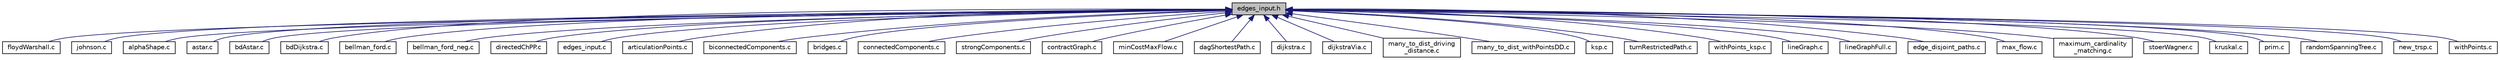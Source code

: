 digraph "edges_input.h"
{
  edge [fontname="Helvetica",fontsize="10",labelfontname="Helvetica",labelfontsize="10"];
  node [fontname="Helvetica",fontsize="10",shape=record];
  Node9 [label="edges_input.h",height=0.2,width=0.4,color="black", fillcolor="grey75", style="filled", fontcolor="black"];
  Node9 -> Node10 [dir="back",color="midnightblue",fontsize="10",style="solid",fontname="Helvetica"];
  Node10 [label="floydWarshall.c",height=0.2,width=0.4,color="black", fillcolor="white", style="filled",URL="$floydWarshall_8c.html"];
  Node9 -> Node11 [dir="back",color="midnightblue",fontsize="10",style="solid",fontname="Helvetica"];
  Node11 [label="johnson.c",height=0.2,width=0.4,color="black", fillcolor="white", style="filled",URL="$johnson_8c.html"];
  Node9 -> Node12 [dir="back",color="midnightblue",fontsize="10",style="solid",fontname="Helvetica"];
  Node12 [label="alphaShape.c",height=0.2,width=0.4,color="black", fillcolor="white", style="filled",URL="$alphaShape_8c.html"];
  Node9 -> Node13 [dir="back",color="midnightblue",fontsize="10",style="solid",fontname="Helvetica"];
  Node13 [label="astar.c",height=0.2,width=0.4,color="black", fillcolor="white", style="filled",URL="$astar_8c.html"];
  Node9 -> Node14 [dir="back",color="midnightblue",fontsize="10",style="solid",fontname="Helvetica"];
  Node14 [label="bdAstar.c",height=0.2,width=0.4,color="black", fillcolor="white", style="filled",URL="$bdAstar_8c.html"];
  Node9 -> Node15 [dir="back",color="midnightblue",fontsize="10",style="solid",fontname="Helvetica"];
  Node15 [label="bdDijkstra.c",height=0.2,width=0.4,color="black", fillcolor="white", style="filled",URL="$bdDijkstra_8c.html"];
  Node9 -> Node16 [dir="back",color="midnightblue",fontsize="10",style="solid",fontname="Helvetica"];
  Node16 [label="bellman_ford.c",height=0.2,width=0.4,color="black", fillcolor="white", style="filled",URL="$bellman__ford_8c.html"];
  Node9 -> Node17 [dir="back",color="midnightblue",fontsize="10",style="solid",fontname="Helvetica"];
  Node17 [label="bellman_ford_neg.c",height=0.2,width=0.4,color="black", fillcolor="white", style="filled",URL="$bellman__ford__neg_8c.html"];
  Node9 -> Node18 [dir="back",color="midnightblue",fontsize="10",style="solid",fontname="Helvetica"];
  Node18 [label="directedChPP.c",height=0.2,width=0.4,color="black", fillcolor="white", style="filled",URL="$directedChPP_8c.html",tooltip="Connecting code with postgres. "];
  Node9 -> Node19 [dir="back",color="midnightblue",fontsize="10",style="solid",fontname="Helvetica"];
  Node19 [label="edges_input.c",height=0.2,width=0.4,color="black", fillcolor="white", style="filled",URL="$edges__input_8c.html"];
  Node9 -> Node20 [dir="back",color="midnightblue",fontsize="10",style="solid",fontname="Helvetica"];
  Node20 [label="articulationPoints.c",height=0.2,width=0.4,color="black", fillcolor="white", style="filled",URL="$articulationPoints_8c.html",tooltip="Connecting code with postgres. "];
  Node9 -> Node21 [dir="back",color="midnightblue",fontsize="10",style="solid",fontname="Helvetica"];
  Node21 [label="biconnectedComponents.c",height=0.2,width=0.4,color="black", fillcolor="white", style="filled",URL="$biconnectedComponents_8c.html",tooltip="Connecting code with postgres. "];
  Node9 -> Node22 [dir="back",color="midnightblue",fontsize="10",style="solid",fontname="Helvetica"];
  Node22 [label="bridges.c",height=0.2,width=0.4,color="black", fillcolor="white", style="filled",URL="$bridges_8c.html",tooltip="Connecting code with postgres. "];
  Node9 -> Node23 [dir="back",color="midnightblue",fontsize="10",style="solid",fontname="Helvetica"];
  Node23 [label="connectedComponents.c",height=0.2,width=0.4,color="black", fillcolor="white", style="filled",URL="$connectedComponents_8c.html",tooltip="Connecting code with postgres. "];
  Node9 -> Node24 [dir="back",color="midnightblue",fontsize="10",style="solid",fontname="Helvetica"];
  Node24 [label="strongComponents.c",height=0.2,width=0.4,color="black", fillcolor="white", style="filled",URL="$strongComponents_8c.html",tooltip="Connecting code with postgres. "];
  Node9 -> Node25 [dir="back",color="midnightblue",fontsize="10",style="solid",fontname="Helvetica"];
  Node25 [label="contractGraph.c",height=0.2,width=0.4,color="black", fillcolor="white", style="filled",URL="$contractGraph_8c.html"];
  Node9 -> Node26 [dir="back",color="midnightblue",fontsize="10",style="solid",fontname="Helvetica"];
  Node26 [label="minCostMaxFlow.c",height=0.2,width=0.4,color="black", fillcolor="white", style="filled",URL="$minCostMaxFlow_8c.html",tooltip="Connecting code with postgres. "];
  Node9 -> Node27 [dir="back",color="midnightblue",fontsize="10",style="solid",fontname="Helvetica"];
  Node27 [label="dagShortestPath.c",height=0.2,width=0.4,color="black", fillcolor="white", style="filled",URL="$dagShortestPath_8c.html"];
  Node9 -> Node28 [dir="back",color="midnightblue",fontsize="10",style="solid",fontname="Helvetica"];
  Node28 [label="dijkstra.c",height=0.2,width=0.4,color="black", fillcolor="white", style="filled",URL="$dijkstra_8c.html"];
  Node9 -> Node29 [dir="back",color="midnightblue",fontsize="10",style="solid",fontname="Helvetica"];
  Node29 [label="dijkstraVia.c",height=0.2,width=0.4,color="black", fillcolor="white", style="filled",URL="$dijkstraVia_8c.html"];
  Node9 -> Node30 [dir="back",color="midnightblue",fontsize="10",style="solid",fontname="Helvetica"];
  Node30 [label="many_to_dist_driving\l_distance.c",height=0.2,width=0.4,color="black", fillcolor="white", style="filled",URL="$many__to__dist__driving__distance_8c.html"];
  Node9 -> Node31 [dir="back",color="midnightblue",fontsize="10",style="solid",fontname="Helvetica"];
  Node31 [label="many_to_dist_withPointsDD.c",height=0.2,width=0.4,color="black", fillcolor="white", style="filled",URL="$many__to__dist__withPointsDD_8c.html"];
  Node9 -> Node32 [dir="back",color="midnightblue",fontsize="10",style="solid",fontname="Helvetica"];
  Node32 [label="ksp.c",height=0.2,width=0.4,color="black", fillcolor="white", style="filled",URL="$ksp_8c.html"];
  Node9 -> Node33 [dir="back",color="midnightblue",fontsize="10",style="solid",fontname="Helvetica"];
  Node33 [label="turnRestrictedPath.c",height=0.2,width=0.4,color="black", fillcolor="white", style="filled",URL="$turnRestrictedPath_8c.html"];
  Node9 -> Node34 [dir="back",color="midnightblue",fontsize="10",style="solid",fontname="Helvetica"];
  Node34 [label="withPoints_ksp.c",height=0.2,width=0.4,color="black", fillcolor="white", style="filled",URL="$withPoints__ksp_8c.html"];
  Node9 -> Node35 [dir="back",color="midnightblue",fontsize="10",style="solid",fontname="Helvetica"];
  Node35 [label="lineGraph.c",height=0.2,width=0.4,color="black", fillcolor="white", style="filled",URL="$lineGraph_8c.html",tooltip="Connecting code with postgres. "];
  Node9 -> Node36 [dir="back",color="midnightblue",fontsize="10",style="solid",fontname="Helvetica"];
  Node36 [label="lineGraphFull.c",height=0.2,width=0.4,color="black", fillcolor="white", style="filled",URL="$lineGraphFull_8c.html"];
  Node9 -> Node37 [dir="back",color="midnightblue",fontsize="10",style="solid",fontname="Helvetica"];
  Node37 [label="edge_disjoint_paths.c",height=0.2,width=0.4,color="black", fillcolor="white", style="filled",URL="$edge__disjoint__paths_8c.html"];
  Node9 -> Node38 [dir="back",color="midnightblue",fontsize="10",style="solid",fontname="Helvetica"];
  Node38 [label="max_flow.c",height=0.2,width=0.4,color="black", fillcolor="white", style="filled",URL="$max__flow_8c.html"];
  Node9 -> Node39 [dir="back",color="midnightblue",fontsize="10",style="solid",fontname="Helvetica"];
  Node39 [label="maximum_cardinality\l_matching.c",height=0.2,width=0.4,color="black", fillcolor="white", style="filled",URL="$maximum__cardinality__matching_8c.html"];
  Node9 -> Node40 [dir="back",color="midnightblue",fontsize="10",style="solid",fontname="Helvetica"];
  Node40 [label="stoerWagner.c",height=0.2,width=0.4,color="black", fillcolor="white", style="filled",URL="$stoerWagner_8c.html"];
  Node9 -> Node41 [dir="back",color="midnightblue",fontsize="10",style="solid",fontname="Helvetica"];
  Node41 [label="kruskal.c",height=0.2,width=0.4,color="black", fillcolor="white", style="filled",URL="$kruskal_8c.html"];
  Node9 -> Node42 [dir="back",color="midnightblue",fontsize="10",style="solid",fontname="Helvetica"];
  Node42 [label="prim.c",height=0.2,width=0.4,color="black", fillcolor="white", style="filled",URL="$prim_8c.html"];
  Node9 -> Node43 [dir="back",color="midnightblue",fontsize="10",style="solid",fontname="Helvetica"];
  Node43 [label="randomSpanningTree.c",height=0.2,width=0.4,color="black", fillcolor="white", style="filled",URL="$randomSpanningTree_8c.html"];
  Node9 -> Node44 [dir="back",color="midnightblue",fontsize="10",style="solid",fontname="Helvetica"];
  Node44 [label="new_trsp.c",height=0.2,width=0.4,color="black", fillcolor="white", style="filled",URL="$new__trsp_8c.html"];
  Node9 -> Node45 [dir="back",color="midnightblue",fontsize="10",style="solid",fontname="Helvetica"];
  Node45 [label="withPoints.c",height=0.2,width=0.4,color="black", fillcolor="white", style="filled",URL="$withPoints_8c.html"];
}
